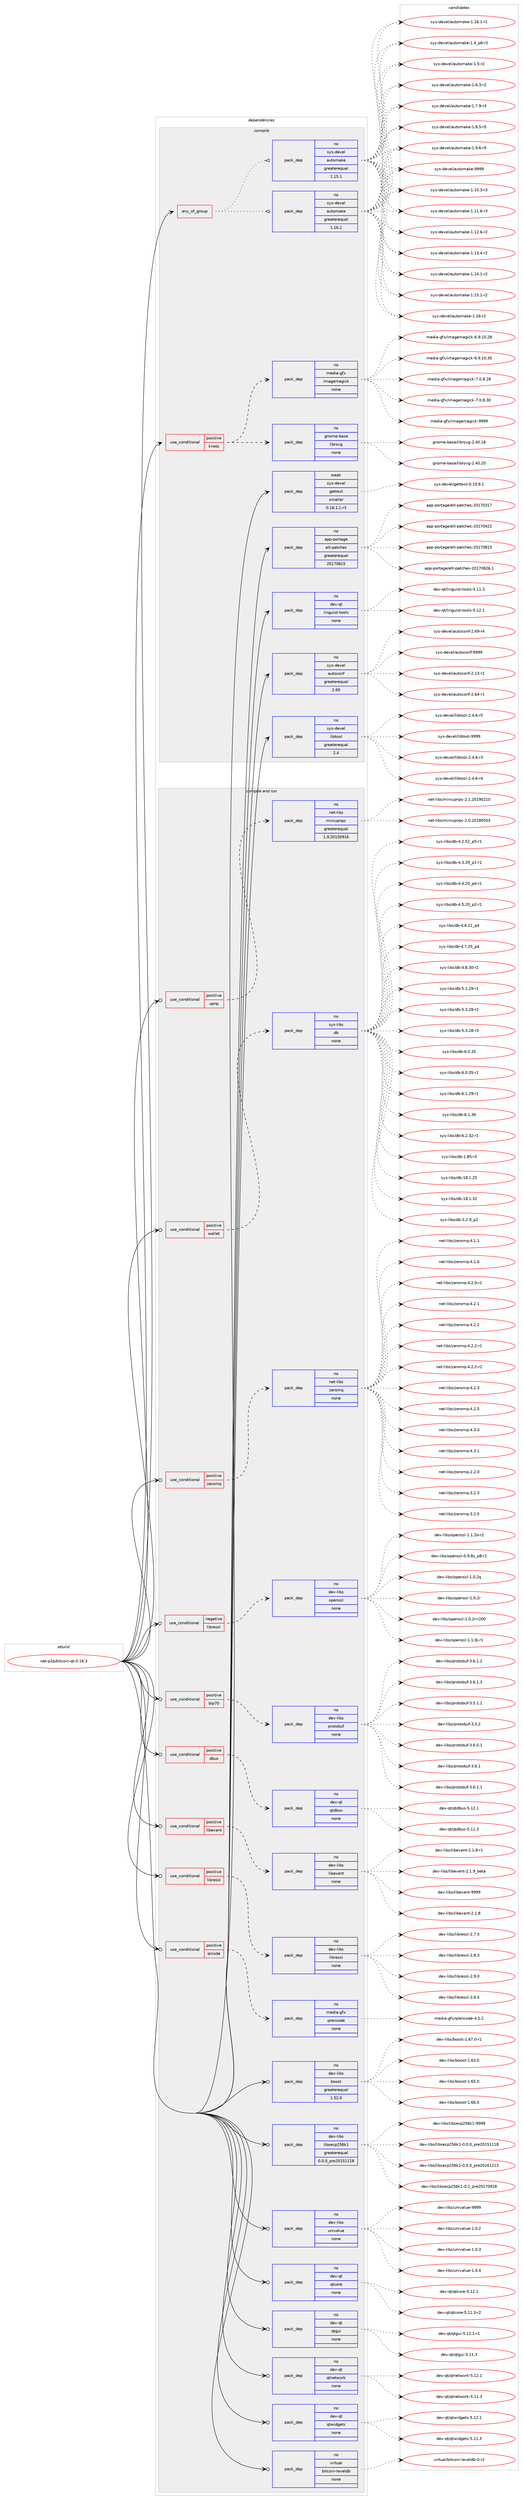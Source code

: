 digraph prolog {

# *************
# Graph options
# *************

newrank=true;
concentrate=true;
compound=true;
graph [rankdir=LR,fontname=Helvetica,fontsize=10,ranksep=1.5];#, ranksep=2.5, nodesep=0.2];
edge  [arrowhead=vee];
node  [fontname=Helvetica,fontsize=10];

# **********
# The ebuild
# **********

subgraph cluster_leftcol {
color=gray;
rank=same;
label=<<i>ebuild</i>>;
id [label="net-p2p/bitcoin-qt-0.16.3", color=red, width=4, href="../net-p2p/bitcoin-qt-0.16.3.svg"];
}

# ****************
# The dependencies
# ****************

subgraph cluster_midcol {
color=gray;
label=<<i>dependencies</i>>;
subgraph cluster_compile {
fillcolor="#eeeeee";
style=filled;
label=<<i>compile</i>>;
subgraph any26536 {
dependency1675049 [label=<<TABLE BORDER="0" CELLBORDER="1" CELLSPACING="0" CELLPADDING="4"><TR><TD CELLPADDING="10">any_of_group</TD></TR></TABLE>>, shape=none, color=red];subgraph pack1197781 {
dependency1675050 [label=<<TABLE BORDER="0" CELLBORDER="1" CELLSPACING="0" CELLPADDING="4" WIDTH="220"><TR><TD ROWSPAN="6" CELLPADDING="30">pack_dep</TD></TR><TR><TD WIDTH="110">no</TD></TR><TR><TD>sys-devel</TD></TR><TR><TD>automake</TD></TR><TR><TD>greaterequal</TD></TR><TR><TD>1.16.1</TD></TR></TABLE>>, shape=none, color=blue];
}
dependency1675049:e -> dependency1675050:w [weight=20,style="dotted",arrowhead="oinv"];
subgraph pack1197782 {
dependency1675051 [label=<<TABLE BORDER="0" CELLBORDER="1" CELLSPACING="0" CELLPADDING="4" WIDTH="220"><TR><TD ROWSPAN="6" CELLPADDING="30">pack_dep</TD></TR><TR><TD WIDTH="110">no</TD></TR><TR><TD>sys-devel</TD></TR><TR><TD>automake</TD></TR><TR><TD>greaterequal</TD></TR><TR><TD>1.15.1</TD></TR></TABLE>>, shape=none, color=blue];
}
dependency1675049:e -> dependency1675051:w [weight=20,style="dotted",arrowhead="oinv"];
}
id:e -> dependency1675049:w [weight=20,style="solid",arrowhead="vee"];
subgraph cond449902 {
dependency1675052 [label=<<TABLE BORDER="0" CELLBORDER="1" CELLSPACING="0" CELLPADDING="4"><TR><TD ROWSPAN="3" CELLPADDING="10">use_conditional</TD></TR><TR><TD>positive</TD></TR><TR><TD>knots</TD></TR></TABLE>>, shape=none, color=red];
subgraph pack1197783 {
dependency1675053 [label=<<TABLE BORDER="0" CELLBORDER="1" CELLSPACING="0" CELLPADDING="4" WIDTH="220"><TR><TD ROWSPAN="6" CELLPADDING="30">pack_dep</TD></TR><TR><TD WIDTH="110">no</TD></TR><TR><TD>gnome-base</TD></TR><TR><TD>librsvg</TD></TR><TR><TD>none</TD></TR><TR><TD></TD></TR></TABLE>>, shape=none, color=blue];
}
dependency1675052:e -> dependency1675053:w [weight=20,style="dashed",arrowhead="vee"];
subgraph pack1197784 {
dependency1675054 [label=<<TABLE BORDER="0" CELLBORDER="1" CELLSPACING="0" CELLPADDING="4" WIDTH="220"><TR><TD ROWSPAN="6" CELLPADDING="30">pack_dep</TD></TR><TR><TD WIDTH="110">no</TD></TR><TR><TD>media-gfx</TD></TR><TR><TD>imagemagick</TD></TR><TR><TD>none</TD></TR><TR><TD></TD></TR></TABLE>>, shape=none, color=blue];
}
dependency1675052:e -> dependency1675054:w [weight=20,style="dashed",arrowhead="vee"];
}
id:e -> dependency1675052:w [weight=20,style="solid",arrowhead="vee"];
subgraph pack1197785 {
dependency1675055 [label=<<TABLE BORDER="0" CELLBORDER="1" CELLSPACING="0" CELLPADDING="4" WIDTH="220"><TR><TD ROWSPAN="6" CELLPADDING="30">pack_dep</TD></TR><TR><TD WIDTH="110">no</TD></TR><TR><TD>app-portage</TD></TR><TR><TD>elt-patches</TD></TR><TR><TD>greaterequal</TD></TR><TR><TD>20170815</TD></TR></TABLE>>, shape=none, color=blue];
}
id:e -> dependency1675055:w [weight=20,style="solid",arrowhead="vee"];
subgraph pack1197786 {
dependency1675056 [label=<<TABLE BORDER="0" CELLBORDER="1" CELLSPACING="0" CELLPADDING="4" WIDTH="220"><TR><TD ROWSPAN="6" CELLPADDING="30">pack_dep</TD></TR><TR><TD WIDTH="110">no</TD></TR><TR><TD>dev-qt</TD></TR><TR><TD>linguist-tools</TD></TR><TR><TD>none</TD></TR><TR><TD></TD></TR></TABLE>>, shape=none, color=blue];
}
id:e -> dependency1675056:w [weight=20,style="solid",arrowhead="vee"];
subgraph pack1197787 {
dependency1675057 [label=<<TABLE BORDER="0" CELLBORDER="1" CELLSPACING="0" CELLPADDING="4" WIDTH="220"><TR><TD ROWSPAN="6" CELLPADDING="30">pack_dep</TD></TR><TR><TD WIDTH="110">no</TD></TR><TR><TD>sys-devel</TD></TR><TR><TD>autoconf</TD></TR><TR><TD>greaterequal</TD></TR><TR><TD>2.69</TD></TR></TABLE>>, shape=none, color=blue];
}
id:e -> dependency1675057:w [weight=20,style="solid",arrowhead="vee"];
subgraph pack1197788 {
dependency1675058 [label=<<TABLE BORDER="0" CELLBORDER="1" CELLSPACING="0" CELLPADDING="4" WIDTH="220"><TR><TD ROWSPAN="6" CELLPADDING="30">pack_dep</TD></TR><TR><TD WIDTH="110">no</TD></TR><TR><TD>sys-devel</TD></TR><TR><TD>libtool</TD></TR><TR><TD>greaterequal</TD></TR><TR><TD>2.4</TD></TR></TABLE>>, shape=none, color=blue];
}
id:e -> dependency1675058:w [weight=20,style="solid",arrowhead="vee"];
subgraph pack1197789 {
dependency1675059 [label=<<TABLE BORDER="0" CELLBORDER="1" CELLSPACING="0" CELLPADDING="4" WIDTH="220"><TR><TD ROWSPAN="6" CELLPADDING="30">pack_dep</TD></TR><TR><TD WIDTH="110">weak</TD></TR><TR><TD>sys-devel</TD></TR><TR><TD>gettext</TD></TR><TR><TD>smaller</TD></TR><TR><TD>0.18.1.1-r3</TD></TR></TABLE>>, shape=none, color=blue];
}
id:e -> dependency1675059:w [weight=20,style="solid",arrowhead="vee"];
}
subgraph cluster_compileandrun {
fillcolor="#eeeeee";
style=filled;
label=<<i>compile and run</i>>;
subgraph cond449903 {
dependency1675060 [label=<<TABLE BORDER="0" CELLBORDER="1" CELLSPACING="0" CELLPADDING="4"><TR><TD ROWSPAN="3" CELLPADDING="10">use_conditional</TD></TR><TR><TD>negative</TD></TR><TR><TD>libressl</TD></TR></TABLE>>, shape=none, color=red];
subgraph pack1197790 {
dependency1675061 [label=<<TABLE BORDER="0" CELLBORDER="1" CELLSPACING="0" CELLPADDING="4" WIDTH="220"><TR><TD ROWSPAN="6" CELLPADDING="30">pack_dep</TD></TR><TR><TD WIDTH="110">no</TD></TR><TR><TD>dev-libs</TD></TR><TR><TD>openssl</TD></TR><TR><TD>none</TD></TR><TR><TD></TD></TR></TABLE>>, shape=none, color=blue];
}
dependency1675060:e -> dependency1675061:w [weight=20,style="dashed",arrowhead="vee"];
}
id:e -> dependency1675060:w [weight=20,style="solid",arrowhead="odotvee"];
subgraph cond449904 {
dependency1675062 [label=<<TABLE BORDER="0" CELLBORDER="1" CELLSPACING="0" CELLPADDING="4"><TR><TD ROWSPAN="3" CELLPADDING="10">use_conditional</TD></TR><TR><TD>positive</TD></TR><TR><TD>bip70</TD></TR></TABLE>>, shape=none, color=red];
subgraph pack1197791 {
dependency1675063 [label=<<TABLE BORDER="0" CELLBORDER="1" CELLSPACING="0" CELLPADDING="4" WIDTH="220"><TR><TD ROWSPAN="6" CELLPADDING="30">pack_dep</TD></TR><TR><TD WIDTH="110">no</TD></TR><TR><TD>dev-libs</TD></TR><TR><TD>protobuf</TD></TR><TR><TD>none</TD></TR><TR><TD></TD></TR></TABLE>>, shape=none, color=blue];
}
dependency1675062:e -> dependency1675063:w [weight=20,style="dashed",arrowhead="vee"];
}
id:e -> dependency1675062:w [weight=20,style="solid",arrowhead="odotvee"];
subgraph cond449905 {
dependency1675064 [label=<<TABLE BORDER="0" CELLBORDER="1" CELLSPACING="0" CELLPADDING="4"><TR><TD ROWSPAN="3" CELLPADDING="10">use_conditional</TD></TR><TR><TD>positive</TD></TR><TR><TD>dbus</TD></TR></TABLE>>, shape=none, color=red];
subgraph pack1197792 {
dependency1675065 [label=<<TABLE BORDER="0" CELLBORDER="1" CELLSPACING="0" CELLPADDING="4" WIDTH="220"><TR><TD ROWSPAN="6" CELLPADDING="30">pack_dep</TD></TR><TR><TD WIDTH="110">no</TD></TR><TR><TD>dev-qt</TD></TR><TR><TD>qtdbus</TD></TR><TR><TD>none</TD></TR><TR><TD></TD></TR></TABLE>>, shape=none, color=blue];
}
dependency1675064:e -> dependency1675065:w [weight=20,style="dashed",arrowhead="vee"];
}
id:e -> dependency1675064:w [weight=20,style="solid",arrowhead="odotvee"];
subgraph cond449906 {
dependency1675066 [label=<<TABLE BORDER="0" CELLBORDER="1" CELLSPACING="0" CELLPADDING="4"><TR><TD ROWSPAN="3" CELLPADDING="10">use_conditional</TD></TR><TR><TD>positive</TD></TR><TR><TD>libevent</TD></TR></TABLE>>, shape=none, color=red];
subgraph pack1197793 {
dependency1675067 [label=<<TABLE BORDER="0" CELLBORDER="1" CELLSPACING="0" CELLPADDING="4" WIDTH="220"><TR><TD ROWSPAN="6" CELLPADDING="30">pack_dep</TD></TR><TR><TD WIDTH="110">no</TD></TR><TR><TD>dev-libs</TD></TR><TR><TD>libevent</TD></TR><TR><TD>none</TD></TR><TR><TD></TD></TR></TABLE>>, shape=none, color=blue];
}
dependency1675066:e -> dependency1675067:w [weight=20,style="dashed",arrowhead="vee"];
}
id:e -> dependency1675066:w [weight=20,style="solid",arrowhead="odotvee"];
subgraph cond449907 {
dependency1675068 [label=<<TABLE BORDER="0" CELLBORDER="1" CELLSPACING="0" CELLPADDING="4"><TR><TD ROWSPAN="3" CELLPADDING="10">use_conditional</TD></TR><TR><TD>positive</TD></TR><TR><TD>libressl</TD></TR></TABLE>>, shape=none, color=red];
subgraph pack1197794 {
dependency1675069 [label=<<TABLE BORDER="0" CELLBORDER="1" CELLSPACING="0" CELLPADDING="4" WIDTH="220"><TR><TD ROWSPAN="6" CELLPADDING="30">pack_dep</TD></TR><TR><TD WIDTH="110">no</TD></TR><TR><TD>dev-libs</TD></TR><TR><TD>libressl</TD></TR><TR><TD>none</TD></TR><TR><TD></TD></TR></TABLE>>, shape=none, color=blue];
}
dependency1675068:e -> dependency1675069:w [weight=20,style="dashed",arrowhead="vee"];
}
id:e -> dependency1675068:w [weight=20,style="solid",arrowhead="odotvee"];
subgraph cond449908 {
dependency1675070 [label=<<TABLE BORDER="0" CELLBORDER="1" CELLSPACING="0" CELLPADDING="4"><TR><TD ROWSPAN="3" CELLPADDING="10">use_conditional</TD></TR><TR><TD>positive</TD></TR><TR><TD>qrcode</TD></TR></TABLE>>, shape=none, color=red];
subgraph pack1197795 {
dependency1675071 [label=<<TABLE BORDER="0" CELLBORDER="1" CELLSPACING="0" CELLPADDING="4" WIDTH="220"><TR><TD ROWSPAN="6" CELLPADDING="30">pack_dep</TD></TR><TR><TD WIDTH="110">no</TD></TR><TR><TD>media-gfx</TD></TR><TR><TD>qrencode</TD></TR><TR><TD>none</TD></TR><TR><TD></TD></TR></TABLE>>, shape=none, color=blue];
}
dependency1675070:e -> dependency1675071:w [weight=20,style="dashed",arrowhead="vee"];
}
id:e -> dependency1675070:w [weight=20,style="solid",arrowhead="odotvee"];
subgraph cond449909 {
dependency1675072 [label=<<TABLE BORDER="0" CELLBORDER="1" CELLSPACING="0" CELLPADDING="4"><TR><TD ROWSPAN="3" CELLPADDING="10">use_conditional</TD></TR><TR><TD>positive</TD></TR><TR><TD>upnp</TD></TR></TABLE>>, shape=none, color=red];
subgraph pack1197796 {
dependency1675073 [label=<<TABLE BORDER="0" CELLBORDER="1" CELLSPACING="0" CELLPADDING="4" WIDTH="220"><TR><TD ROWSPAN="6" CELLPADDING="30">pack_dep</TD></TR><TR><TD WIDTH="110">no</TD></TR><TR><TD>net-libs</TD></TR><TR><TD>miniupnpc</TD></TR><TR><TD>greaterequal</TD></TR><TR><TD>1.9.20150916</TD></TR></TABLE>>, shape=none, color=blue];
}
dependency1675072:e -> dependency1675073:w [weight=20,style="dashed",arrowhead="vee"];
}
id:e -> dependency1675072:w [weight=20,style="solid",arrowhead="odotvee"];
subgraph cond449910 {
dependency1675074 [label=<<TABLE BORDER="0" CELLBORDER="1" CELLSPACING="0" CELLPADDING="4"><TR><TD ROWSPAN="3" CELLPADDING="10">use_conditional</TD></TR><TR><TD>positive</TD></TR><TR><TD>wallet</TD></TR></TABLE>>, shape=none, color=red];
subgraph pack1197797 {
dependency1675075 [label=<<TABLE BORDER="0" CELLBORDER="1" CELLSPACING="0" CELLPADDING="4" WIDTH="220"><TR><TD ROWSPAN="6" CELLPADDING="30">pack_dep</TD></TR><TR><TD WIDTH="110">no</TD></TR><TR><TD>sys-libs</TD></TR><TR><TD>db</TD></TR><TR><TD>none</TD></TR><TR><TD></TD></TR></TABLE>>, shape=none, color=blue];
}
dependency1675074:e -> dependency1675075:w [weight=20,style="dashed",arrowhead="vee"];
}
id:e -> dependency1675074:w [weight=20,style="solid",arrowhead="odotvee"];
subgraph cond449911 {
dependency1675076 [label=<<TABLE BORDER="0" CELLBORDER="1" CELLSPACING="0" CELLPADDING="4"><TR><TD ROWSPAN="3" CELLPADDING="10">use_conditional</TD></TR><TR><TD>positive</TD></TR><TR><TD>zeromq</TD></TR></TABLE>>, shape=none, color=red];
subgraph pack1197798 {
dependency1675077 [label=<<TABLE BORDER="0" CELLBORDER="1" CELLSPACING="0" CELLPADDING="4" WIDTH="220"><TR><TD ROWSPAN="6" CELLPADDING="30">pack_dep</TD></TR><TR><TD WIDTH="110">no</TD></TR><TR><TD>net-libs</TD></TR><TR><TD>zeromq</TD></TR><TR><TD>none</TD></TR><TR><TD></TD></TR></TABLE>>, shape=none, color=blue];
}
dependency1675076:e -> dependency1675077:w [weight=20,style="dashed",arrowhead="vee"];
}
id:e -> dependency1675076:w [weight=20,style="solid",arrowhead="odotvee"];
subgraph pack1197799 {
dependency1675078 [label=<<TABLE BORDER="0" CELLBORDER="1" CELLSPACING="0" CELLPADDING="4" WIDTH="220"><TR><TD ROWSPAN="6" CELLPADDING="30">pack_dep</TD></TR><TR><TD WIDTH="110">no</TD></TR><TR><TD>dev-libs</TD></TR><TR><TD>boost</TD></TR><TR><TD>greaterequal</TD></TR><TR><TD>1.52.0</TD></TR></TABLE>>, shape=none, color=blue];
}
id:e -> dependency1675078:w [weight=20,style="solid",arrowhead="odotvee"];
subgraph pack1197800 {
dependency1675079 [label=<<TABLE BORDER="0" CELLBORDER="1" CELLSPACING="0" CELLPADDING="4" WIDTH="220"><TR><TD ROWSPAN="6" CELLPADDING="30">pack_dep</TD></TR><TR><TD WIDTH="110">no</TD></TR><TR><TD>dev-libs</TD></TR><TR><TD>libsecp256k1</TD></TR><TR><TD>greaterequal</TD></TR><TR><TD>0.0.0_pre20151118</TD></TR></TABLE>>, shape=none, color=blue];
}
id:e -> dependency1675079:w [weight=20,style="solid",arrowhead="odotvee"];
subgraph pack1197801 {
dependency1675080 [label=<<TABLE BORDER="0" CELLBORDER="1" CELLSPACING="0" CELLPADDING="4" WIDTH="220"><TR><TD ROWSPAN="6" CELLPADDING="30">pack_dep</TD></TR><TR><TD WIDTH="110">no</TD></TR><TR><TD>dev-libs</TD></TR><TR><TD>univalue</TD></TR><TR><TD>none</TD></TR><TR><TD></TD></TR></TABLE>>, shape=none, color=blue];
}
id:e -> dependency1675080:w [weight=20,style="solid",arrowhead="odotvee"];
subgraph pack1197802 {
dependency1675081 [label=<<TABLE BORDER="0" CELLBORDER="1" CELLSPACING="0" CELLPADDING="4" WIDTH="220"><TR><TD ROWSPAN="6" CELLPADDING="30">pack_dep</TD></TR><TR><TD WIDTH="110">no</TD></TR><TR><TD>dev-qt</TD></TR><TR><TD>qtcore</TD></TR><TR><TD>none</TD></TR><TR><TD></TD></TR></TABLE>>, shape=none, color=blue];
}
id:e -> dependency1675081:w [weight=20,style="solid",arrowhead="odotvee"];
subgraph pack1197803 {
dependency1675082 [label=<<TABLE BORDER="0" CELLBORDER="1" CELLSPACING="0" CELLPADDING="4" WIDTH="220"><TR><TD ROWSPAN="6" CELLPADDING="30">pack_dep</TD></TR><TR><TD WIDTH="110">no</TD></TR><TR><TD>dev-qt</TD></TR><TR><TD>qtgui</TD></TR><TR><TD>none</TD></TR><TR><TD></TD></TR></TABLE>>, shape=none, color=blue];
}
id:e -> dependency1675082:w [weight=20,style="solid",arrowhead="odotvee"];
subgraph pack1197804 {
dependency1675083 [label=<<TABLE BORDER="0" CELLBORDER="1" CELLSPACING="0" CELLPADDING="4" WIDTH="220"><TR><TD ROWSPAN="6" CELLPADDING="30">pack_dep</TD></TR><TR><TD WIDTH="110">no</TD></TR><TR><TD>dev-qt</TD></TR><TR><TD>qtnetwork</TD></TR><TR><TD>none</TD></TR><TR><TD></TD></TR></TABLE>>, shape=none, color=blue];
}
id:e -> dependency1675083:w [weight=20,style="solid",arrowhead="odotvee"];
subgraph pack1197805 {
dependency1675084 [label=<<TABLE BORDER="0" CELLBORDER="1" CELLSPACING="0" CELLPADDING="4" WIDTH="220"><TR><TD ROWSPAN="6" CELLPADDING="30">pack_dep</TD></TR><TR><TD WIDTH="110">no</TD></TR><TR><TD>dev-qt</TD></TR><TR><TD>qtwidgets</TD></TR><TR><TD>none</TD></TR><TR><TD></TD></TR></TABLE>>, shape=none, color=blue];
}
id:e -> dependency1675084:w [weight=20,style="solid",arrowhead="odotvee"];
subgraph pack1197806 {
dependency1675085 [label=<<TABLE BORDER="0" CELLBORDER="1" CELLSPACING="0" CELLPADDING="4" WIDTH="220"><TR><TD ROWSPAN="6" CELLPADDING="30">pack_dep</TD></TR><TR><TD WIDTH="110">no</TD></TR><TR><TD>virtual</TD></TR><TR><TD>bitcoin-leveldb</TD></TR><TR><TD>none</TD></TR><TR><TD></TD></TR></TABLE>>, shape=none, color=blue];
}
id:e -> dependency1675085:w [weight=20,style="solid",arrowhead="odotvee"];
}
subgraph cluster_run {
fillcolor="#eeeeee";
style=filled;
label=<<i>run</i>>;
}
}

# **************
# The candidates
# **************

subgraph cluster_choices {
rank=same;
color=gray;
label=<<i>candidates</i>>;

subgraph choice1197781 {
color=black;
nodesep=1;
choice11512111545100101118101108479711711611110997107101454946494846514511451 [label="sys-devel/automake-1.10.3-r3", color=red, width=4,href="../sys-devel/automake-1.10.3-r3.svg"];
choice11512111545100101118101108479711711611110997107101454946494946544511451 [label="sys-devel/automake-1.11.6-r3", color=red, width=4,href="../sys-devel/automake-1.11.6-r3.svg"];
choice11512111545100101118101108479711711611110997107101454946495046544511450 [label="sys-devel/automake-1.12.6-r2", color=red, width=4,href="../sys-devel/automake-1.12.6-r2.svg"];
choice11512111545100101118101108479711711611110997107101454946495146524511450 [label="sys-devel/automake-1.13.4-r2", color=red, width=4,href="../sys-devel/automake-1.13.4-r2.svg"];
choice11512111545100101118101108479711711611110997107101454946495246494511450 [label="sys-devel/automake-1.14.1-r2", color=red, width=4,href="../sys-devel/automake-1.14.1-r2.svg"];
choice11512111545100101118101108479711711611110997107101454946495346494511450 [label="sys-devel/automake-1.15.1-r2", color=red, width=4,href="../sys-devel/automake-1.15.1-r2.svg"];
choice1151211154510010111810110847971171161111099710710145494649544511450 [label="sys-devel/automake-1.16-r2", color=red, width=4,href="../sys-devel/automake-1.16-r2.svg"];
choice11512111545100101118101108479711711611110997107101454946495446494511449 [label="sys-devel/automake-1.16.1-r1", color=red, width=4,href="../sys-devel/automake-1.16.1-r1.svg"];
choice115121115451001011181011084797117116111109971071014549465295112544511450 [label="sys-devel/automake-1.4_p6-r2", color=red, width=4,href="../sys-devel/automake-1.4_p6-r2.svg"];
choice11512111545100101118101108479711711611110997107101454946534511450 [label="sys-devel/automake-1.5-r2", color=red, width=4,href="../sys-devel/automake-1.5-r2.svg"];
choice115121115451001011181011084797117116111109971071014549465446514511450 [label="sys-devel/automake-1.6.3-r2", color=red, width=4,href="../sys-devel/automake-1.6.3-r2.svg"];
choice115121115451001011181011084797117116111109971071014549465546574511451 [label="sys-devel/automake-1.7.9-r3", color=red, width=4,href="../sys-devel/automake-1.7.9-r3.svg"];
choice115121115451001011181011084797117116111109971071014549465646534511453 [label="sys-devel/automake-1.8.5-r5", color=red, width=4,href="../sys-devel/automake-1.8.5-r5.svg"];
choice115121115451001011181011084797117116111109971071014549465746544511453 [label="sys-devel/automake-1.9.6-r5", color=red, width=4,href="../sys-devel/automake-1.9.6-r5.svg"];
choice115121115451001011181011084797117116111109971071014557575757 [label="sys-devel/automake-9999", color=red, width=4,href="../sys-devel/automake-9999.svg"];
dependency1675050:e -> choice11512111545100101118101108479711711611110997107101454946494846514511451:w [style=dotted,weight="100"];
dependency1675050:e -> choice11512111545100101118101108479711711611110997107101454946494946544511451:w [style=dotted,weight="100"];
dependency1675050:e -> choice11512111545100101118101108479711711611110997107101454946495046544511450:w [style=dotted,weight="100"];
dependency1675050:e -> choice11512111545100101118101108479711711611110997107101454946495146524511450:w [style=dotted,weight="100"];
dependency1675050:e -> choice11512111545100101118101108479711711611110997107101454946495246494511450:w [style=dotted,weight="100"];
dependency1675050:e -> choice11512111545100101118101108479711711611110997107101454946495346494511450:w [style=dotted,weight="100"];
dependency1675050:e -> choice1151211154510010111810110847971171161111099710710145494649544511450:w [style=dotted,weight="100"];
dependency1675050:e -> choice11512111545100101118101108479711711611110997107101454946495446494511449:w [style=dotted,weight="100"];
dependency1675050:e -> choice115121115451001011181011084797117116111109971071014549465295112544511450:w [style=dotted,weight="100"];
dependency1675050:e -> choice11512111545100101118101108479711711611110997107101454946534511450:w [style=dotted,weight="100"];
dependency1675050:e -> choice115121115451001011181011084797117116111109971071014549465446514511450:w [style=dotted,weight="100"];
dependency1675050:e -> choice115121115451001011181011084797117116111109971071014549465546574511451:w [style=dotted,weight="100"];
dependency1675050:e -> choice115121115451001011181011084797117116111109971071014549465646534511453:w [style=dotted,weight="100"];
dependency1675050:e -> choice115121115451001011181011084797117116111109971071014549465746544511453:w [style=dotted,weight="100"];
dependency1675050:e -> choice115121115451001011181011084797117116111109971071014557575757:w [style=dotted,weight="100"];
}
subgraph choice1197782 {
color=black;
nodesep=1;
choice11512111545100101118101108479711711611110997107101454946494846514511451 [label="sys-devel/automake-1.10.3-r3", color=red, width=4,href="../sys-devel/automake-1.10.3-r3.svg"];
choice11512111545100101118101108479711711611110997107101454946494946544511451 [label="sys-devel/automake-1.11.6-r3", color=red, width=4,href="../sys-devel/automake-1.11.6-r3.svg"];
choice11512111545100101118101108479711711611110997107101454946495046544511450 [label="sys-devel/automake-1.12.6-r2", color=red, width=4,href="../sys-devel/automake-1.12.6-r2.svg"];
choice11512111545100101118101108479711711611110997107101454946495146524511450 [label="sys-devel/automake-1.13.4-r2", color=red, width=4,href="../sys-devel/automake-1.13.4-r2.svg"];
choice11512111545100101118101108479711711611110997107101454946495246494511450 [label="sys-devel/automake-1.14.1-r2", color=red, width=4,href="../sys-devel/automake-1.14.1-r2.svg"];
choice11512111545100101118101108479711711611110997107101454946495346494511450 [label="sys-devel/automake-1.15.1-r2", color=red, width=4,href="../sys-devel/automake-1.15.1-r2.svg"];
choice1151211154510010111810110847971171161111099710710145494649544511450 [label="sys-devel/automake-1.16-r2", color=red, width=4,href="../sys-devel/automake-1.16-r2.svg"];
choice11512111545100101118101108479711711611110997107101454946495446494511449 [label="sys-devel/automake-1.16.1-r1", color=red, width=4,href="../sys-devel/automake-1.16.1-r1.svg"];
choice115121115451001011181011084797117116111109971071014549465295112544511450 [label="sys-devel/automake-1.4_p6-r2", color=red, width=4,href="../sys-devel/automake-1.4_p6-r2.svg"];
choice11512111545100101118101108479711711611110997107101454946534511450 [label="sys-devel/automake-1.5-r2", color=red, width=4,href="../sys-devel/automake-1.5-r2.svg"];
choice115121115451001011181011084797117116111109971071014549465446514511450 [label="sys-devel/automake-1.6.3-r2", color=red, width=4,href="../sys-devel/automake-1.6.3-r2.svg"];
choice115121115451001011181011084797117116111109971071014549465546574511451 [label="sys-devel/automake-1.7.9-r3", color=red, width=4,href="../sys-devel/automake-1.7.9-r3.svg"];
choice115121115451001011181011084797117116111109971071014549465646534511453 [label="sys-devel/automake-1.8.5-r5", color=red, width=4,href="../sys-devel/automake-1.8.5-r5.svg"];
choice115121115451001011181011084797117116111109971071014549465746544511453 [label="sys-devel/automake-1.9.6-r5", color=red, width=4,href="../sys-devel/automake-1.9.6-r5.svg"];
choice115121115451001011181011084797117116111109971071014557575757 [label="sys-devel/automake-9999", color=red, width=4,href="../sys-devel/automake-9999.svg"];
dependency1675051:e -> choice11512111545100101118101108479711711611110997107101454946494846514511451:w [style=dotted,weight="100"];
dependency1675051:e -> choice11512111545100101118101108479711711611110997107101454946494946544511451:w [style=dotted,weight="100"];
dependency1675051:e -> choice11512111545100101118101108479711711611110997107101454946495046544511450:w [style=dotted,weight="100"];
dependency1675051:e -> choice11512111545100101118101108479711711611110997107101454946495146524511450:w [style=dotted,weight="100"];
dependency1675051:e -> choice11512111545100101118101108479711711611110997107101454946495246494511450:w [style=dotted,weight="100"];
dependency1675051:e -> choice11512111545100101118101108479711711611110997107101454946495346494511450:w [style=dotted,weight="100"];
dependency1675051:e -> choice1151211154510010111810110847971171161111099710710145494649544511450:w [style=dotted,weight="100"];
dependency1675051:e -> choice11512111545100101118101108479711711611110997107101454946495446494511449:w [style=dotted,weight="100"];
dependency1675051:e -> choice115121115451001011181011084797117116111109971071014549465295112544511450:w [style=dotted,weight="100"];
dependency1675051:e -> choice11512111545100101118101108479711711611110997107101454946534511450:w [style=dotted,weight="100"];
dependency1675051:e -> choice115121115451001011181011084797117116111109971071014549465446514511450:w [style=dotted,weight="100"];
dependency1675051:e -> choice115121115451001011181011084797117116111109971071014549465546574511451:w [style=dotted,weight="100"];
dependency1675051:e -> choice115121115451001011181011084797117116111109971071014549465646534511453:w [style=dotted,weight="100"];
dependency1675051:e -> choice115121115451001011181011084797117116111109971071014549465746544511453:w [style=dotted,weight="100"];
dependency1675051:e -> choice115121115451001011181011084797117116111109971071014557575757:w [style=dotted,weight="100"];
}
subgraph choice1197783 {
color=black;
nodesep=1;
choice10311011110910145989711510147108105981141151181034550465248464956 [label="gnome-base/librsvg-2.40.18", color=red, width=4,href="../gnome-base/librsvg-2.40.18.svg"];
choice10311011110910145989711510147108105981141151181034550465248465048 [label="gnome-base/librsvg-2.40.20", color=red, width=4,href="../gnome-base/librsvg-2.40.20.svg"];
dependency1675053:e -> choice10311011110910145989711510147108105981141151181034550465248464956:w [style=dotted,weight="100"];
dependency1675053:e -> choice10311011110910145989711510147108105981141151181034550465248465048:w [style=dotted,weight="100"];
}
subgraph choice1197784 {
color=black;
nodesep=1;
choice10910110010597451031021204710510997103101109971031059910745544657464948465056 [label="media-gfx/imagemagick-6.9.10.28", color=red, width=4,href="../media-gfx/imagemagick-6.9.10.28.svg"];
choice10910110010597451031021204710510997103101109971031059910745544657464948465148 [label="media-gfx/imagemagick-6.9.10.30", color=red, width=4,href="../media-gfx/imagemagick-6.9.10.30.svg"];
choice109101100105974510310212047105109971031011099710310599107455546484656465056 [label="media-gfx/imagemagick-7.0.8.28", color=red, width=4,href="../media-gfx/imagemagick-7.0.8.28.svg"];
choice109101100105974510310212047105109971031011099710310599107455546484656465148 [label="media-gfx/imagemagick-7.0.8.30", color=red, width=4,href="../media-gfx/imagemagick-7.0.8.30.svg"];
choice1091011001059745103102120471051099710310110997103105991074557575757 [label="media-gfx/imagemagick-9999", color=red, width=4,href="../media-gfx/imagemagick-9999.svg"];
dependency1675054:e -> choice10910110010597451031021204710510997103101109971031059910745544657464948465056:w [style=dotted,weight="100"];
dependency1675054:e -> choice10910110010597451031021204710510997103101109971031059910745544657464948465148:w [style=dotted,weight="100"];
dependency1675054:e -> choice109101100105974510310212047105109971031011099710310599107455546484656465056:w [style=dotted,weight="100"];
dependency1675054:e -> choice109101100105974510310212047105109971031011099710310599107455546484656465148:w [style=dotted,weight="100"];
dependency1675054:e -> choice1091011001059745103102120471051099710310110997103105991074557575757:w [style=dotted,weight="100"];
}
subgraph choice1197785 {
color=black;
nodesep=1;
choice97112112451121111141169710310147101108116451129711699104101115455048495548514955 [label="app-portage/elt-patches-20170317", color=red, width=4,href="../app-portage/elt-patches-20170317.svg"];
choice97112112451121111141169710310147101108116451129711699104101115455048495548525050 [label="app-portage/elt-patches-20170422", color=red, width=4,href="../app-portage/elt-patches-20170422.svg"];
choice97112112451121111141169710310147101108116451129711699104101115455048495548564953 [label="app-portage/elt-patches-20170815", color=red, width=4,href="../app-portage/elt-patches-20170815.svg"];
choice971121124511211111411697103101471011081164511297116991041011154550484955485650544649 [label="app-portage/elt-patches-20170826.1", color=red, width=4,href="../app-portage/elt-patches-20170826.1.svg"];
dependency1675055:e -> choice97112112451121111141169710310147101108116451129711699104101115455048495548514955:w [style=dotted,weight="100"];
dependency1675055:e -> choice97112112451121111141169710310147101108116451129711699104101115455048495548525050:w [style=dotted,weight="100"];
dependency1675055:e -> choice97112112451121111141169710310147101108116451129711699104101115455048495548564953:w [style=dotted,weight="100"];
dependency1675055:e -> choice971121124511211111411697103101471011081164511297116991041011154550484955485650544649:w [style=dotted,weight="100"];
}
subgraph choice1197786 {
color=black;
nodesep=1;
choice10010111845113116471081051101031171051151164511611111110811545534649494651 [label="dev-qt/linguist-tools-5.11.3", color=red, width=4,href="../dev-qt/linguist-tools-5.11.3.svg"];
choice10010111845113116471081051101031171051151164511611111110811545534649504649 [label="dev-qt/linguist-tools-5.12.1", color=red, width=4,href="../dev-qt/linguist-tools-5.12.1.svg"];
dependency1675056:e -> choice10010111845113116471081051101031171051151164511611111110811545534649494651:w [style=dotted,weight="100"];
dependency1675056:e -> choice10010111845113116471081051101031171051151164511611111110811545534649504649:w [style=dotted,weight="100"];
}
subgraph choice1197787 {
color=black;
nodesep=1;
choice1151211154510010111810110847971171161119911111010245504649514511449 [label="sys-devel/autoconf-2.13-r1", color=red, width=4,href="../sys-devel/autoconf-2.13-r1.svg"];
choice1151211154510010111810110847971171161119911111010245504654524511449 [label="sys-devel/autoconf-2.64-r1", color=red, width=4,href="../sys-devel/autoconf-2.64-r1.svg"];
choice1151211154510010111810110847971171161119911111010245504654574511452 [label="sys-devel/autoconf-2.69-r4", color=red, width=4,href="../sys-devel/autoconf-2.69-r4.svg"];
choice115121115451001011181011084797117116111991111101024557575757 [label="sys-devel/autoconf-9999", color=red, width=4,href="../sys-devel/autoconf-9999.svg"];
dependency1675057:e -> choice1151211154510010111810110847971171161119911111010245504649514511449:w [style=dotted,weight="100"];
dependency1675057:e -> choice1151211154510010111810110847971171161119911111010245504654524511449:w [style=dotted,weight="100"];
dependency1675057:e -> choice1151211154510010111810110847971171161119911111010245504654574511452:w [style=dotted,weight="100"];
dependency1675057:e -> choice115121115451001011181011084797117116111991111101024557575757:w [style=dotted,weight="100"];
}
subgraph choice1197788 {
color=black;
nodesep=1;
choice1151211154510010111810110847108105981161111111084550465246544511451 [label="sys-devel/libtool-2.4.6-r3", color=red, width=4,href="../sys-devel/libtool-2.4.6-r3.svg"];
choice1151211154510010111810110847108105981161111111084550465246544511452 [label="sys-devel/libtool-2.4.6-r4", color=red, width=4,href="../sys-devel/libtool-2.4.6-r4.svg"];
choice1151211154510010111810110847108105981161111111084550465246544511453 [label="sys-devel/libtool-2.4.6-r5", color=red, width=4,href="../sys-devel/libtool-2.4.6-r5.svg"];
choice1151211154510010111810110847108105981161111111084557575757 [label="sys-devel/libtool-9999", color=red, width=4,href="../sys-devel/libtool-9999.svg"];
dependency1675058:e -> choice1151211154510010111810110847108105981161111111084550465246544511451:w [style=dotted,weight="100"];
dependency1675058:e -> choice1151211154510010111810110847108105981161111111084550465246544511452:w [style=dotted,weight="100"];
dependency1675058:e -> choice1151211154510010111810110847108105981161111111084550465246544511453:w [style=dotted,weight="100"];
dependency1675058:e -> choice1151211154510010111810110847108105981161111111084557575757:w [style=dotted,weight="100"];
}
subgraph choice1197789 {
color=black;
nodesep=1;
choice1151211154510010111810110847103101116116101120116454846495746564649 [label="sys-devel/gettext-0.19.8.1", color=red, width=4,href="../sys-devel/gettext-0.19.8.1.svg"];
dependency1675059:e -> choice1151211154510010111810110847103101116116101120116454846495746564649:w [style=dotted,weight="100"];
}
subgraph choice1197790 {
color=black;
nodesep=1;
choice10010111845108105981154711111210111011511510845484657465612295112564511449 [label="dev-libs/openssl-0.9.8z_p8-r1", color=red, width=4,href="../dev-libs/openssl-0.9.8z_p8-r1.svg"];
choice100101118451081059811547111112101110115115108454946484650113 [label="dev-libs/openssl-1.0.2q", color=red, width=4,href="../dev-libs/openssl-1.0.2q.svg"];
choice100101118451081059811547111112101110115115108454946484650114 [label="dev-libs/openssl-1.0.2r", color=red, width=4,href="../dev-libs/openssl-1.0.2r.svg"];
choice10010111845108105981154711111210111011511510845494648465011445114504848 [label="dev-libs/openssl-1.0.2r-r200", color=red, width=4,href="../dev-libs/openssl-1.0.2r-r200.svg"];
choice1001011184510810598115471111121011101151151084549464946481064511449 [label="dev-libs/openssl-1.1.0j-r1", color=red, width=4,href="../dev-libs/openssl-1.1.0j-r1.svg"];
choice100101118451081059811547111112101110115115108454946494649984511450 [label="dev-libs/openssl-1.1.1b-r2", color=red, width=4,href="../dev-libs/openssl-1.1.1b-r2.svg"];
dependency1675061:e -> choice10010111845108105981154711111210111011511510845484657465612295112564511449:w [style=dotted,weight="100"];
dependency1675061:e -> choice100101118451081059811547111112101110115115108454946484650113:w [style=dotted,weight="100"];
dependency1675061:e -> choice100101118451081059811547111112101110115115108454946484650114:w [style=dotted,weight="100"];
dependency1675061:e -> choice10010111845108105981154711111210111011511510845494648465011445114504848:w [style=dotted,weight="100"];
dependency1675061:e -> choice1001011184510810598115471111121011101151151084549464946481064511449:w [style=dotted,weight="100"];
dependency1675061:e -> choice100101118451081059811547111112101110115115108454946494649984511450:w [style=dotted,weight="100"];
}
subgraph choice1197791 {
color=black;
nodesep=1;
choice100101118451081059811547112114111116111981171024551465346494649 [label="dev-libs/protobuf-3.5.1.1", color=red, width=4,href="../dev-libs/protobuf-3.5.1.1.svg"];
choice10010111845108105981154711211411111611198117102455146534650 [label="dev-libs/protobuf-3.5.2", color=red, width=4,href="../dev-libs/protobuf-3.5.2.svg"];
choice100101118451081059811547112114111116111981171024551465446484649 [label="dev-libs/protobuf-3.6.0.1", color=red, width=4,href="../dev-libs/protobuf-3.6.0.1.svg"];
choice10010111845108105981154711211411111611198117102455146544649 [label="dev-libs/protobuf-3.6.1", color=red, width=4,href="../dev-libs/protobuf-3.6.1.svg"];
choice100101118451081059811547112114111116111981171024551465446494649 [label="dev-libs/protobuf-3.6.1.1", color=red, width=4,href="../dev-libs/protobuf-3.6.1.1.svg"];
choice100101118451081059811547112114111116111981171024551465446494650 [label="dev-libs/protobuf-3.6.1.2", color=red, width=4,href="../dev-libs/protobuf-3.6.1.2.svg"];
choice100101118451081059811547112114111116111981171024551465446494651 [label="dev-libs/protobuf-3.6.1.3", color=red, width=4,href="../dev-libs/protobuf-3.6.1.3.svg"];
dependency1675063:e -> choice100101118451081059811547112114111116111981171024551465346494649:w [style=dotted,weight="100"];
dependency1675063:e -> choice10010111845108105981154711211411111611198117102455146534650:w [style=dotted,weight="100"];
dependency1675063:e -> choice100101118451081059811547112114111116111981171024551465446484649:w [style=dotted,weight="100"];
dependency1675063:e -> choice10010111845108105981154711211411111611198117102455146544649:w [style=dotted,weight="100"];
dependency1675063:e -> choice100101118451081059811547112114111116111981171024551465446494649:w [style=dotted,weight="100"];
dependency1675063:e -> choice100101118451081059811547112114111116111981171024551465446494650:w [style=dotted,weight="100"];
dependency1675063:e -> choice100101118451081059811547112114111116111981171024551465446494651:w [style=dotted,weight="100"];
}
subgraph choice1197792 {
color=black;
nodesep=1;
choice10010111845113116471131161009811711545534649494651 [label="dev-qt/qtdbus-5.11.3", color=red, width=4,href="../dev-qt/qtdbus-5.11.3.svg"];
choice10010111845113116471131161009811711545534649504649 [label="dev-qt/qtdbus-5.12.1", color=red, width=4,href="../dev-qt/qtdbus-5.12.1.svg"];
dependency1675065:e -> choice10010111845113116471131161009811711545534649494651:w [style=dotted,weight="100"];
dependency1675065:e -> choice10010111845113116471131161009811711545534649504649:w [style=dotted,weight="100"];
}
subgraph choice1197793 {
color=black;
nodesep=1;
choice10010111845108105981154710810598101118101110116455046494656 [label="dev-libs/libevent-2.1.8", color=red, width=4,href="../dev-libs/libevent-2.1.8.svg"];
choice100101118451081059811547108105981011181011101164550464946564511449 [label="dev-libs/libevent-2.1.8-r1", color=red, width=4,href="../dev-libs/libevent-2.1.8-r1.svg"];
choice10010111845108105981154710810598101118101110116455046494657959810111697 [label="dev-libs/libevent-2.1.9_beta", color=red, width=4,href="../dev-libs/libevent-2.1.9_beta.svg"];
choice100101118451081059811547108105981011181011101164557575757 [label="dev-libs/libevent-9999", color=red, width=4,href="../dev-libs/libevent-9999.svg"];
dependency1675067:e -> choice10010111845108105981154710810598101118101110116455046494656:w [style=dotted,weight="100"];
dependency1675067:e -> choice100101118451081059811547108105981011181011101164550464946564511449:w [style=dotted,weight="100"];
dependency1675067:e -> choice10010111845108105981154710810598101118101110116455046494657959810111697:w [style=dotted,weight="100"];
dependency1675067:e -> choice100101118451081059811547108105981011181011101164557575757:w [style=dotted,weight="100"];
}
subgraph choice1197794 {
color=black;
nodesep=1;
choice10010111845108105981154710810598114101115115108455046544653 [label="dev-libs/libressl-2.6.5", color=red, width=4,href="../dev-libs/libressl-2.6.5.svg"];
choice10010111845108105981154710810598114101115115108455046554653 [label="dev-libs/libressl-2.7.5", color=red, width=4,href="../dev-libs/libressl-2.7.5.svg"];
choice10010111845108105981154710810598114101115115108455046564651 [label="dev-libs/libressl-2.8.3", color=red, width=4,href="../dev-libs/libressl-2.8.3.svg"];
choice10010111845108105981154710810598114101115115108455046574648 [label="dev-libs/libressl-2.9.0", color=red, width=4,href="../dev-libs/libressl-2.9.0.svg"];
dependency1675069:e -> choice10010111845108105981154710810598114101115115108455046544653:w [style=dotted,weight="100"];
dependency1675069:e -> choice10010111845108105981154710810598114101115115108455046554653:w [style=dotted,weight="100"];
dependency1675069:e -> choice10010111845108105981154710810598114101115115108455046564651:w [style=dotted,weight="100"];
dependency1675069:e -> choice10010111845108105981154710810598114101115115108455046574648:w [style=dotted,weight="100"];
}
subgraph choice1197795 {
color=black;
nodesep=1;
choice10910110010597451031021204711311410111099111100101455246484650 [label="media-gfx/qrencode-4.0.2", color=red, width=4,href="../media-gfx/qrencode-4.0.2.svg"];
dependency1675071:e -> choice10910110010597451031021204711311410111099111100101455246484650:w [style=dotted,weight="100"];
}
subgraph choice1197796 {
color=black;
nodesep=1;
choice1101011164510810598115471091051101051171121101129945504648465048495648534851 [label="net-libs/miniupnpc-2.0.20180503", color=red, width=4,href="../net-libs/miniupnpc-2.0.20180503.svg"];
choice1101011164510810598115471091051101051171121101129945504649465048495748504948 [label="net-libs/miniupnpc-2.1.20190210", color=red, width=4,href="../net-libs/miniupnpc-2.1.20190210.svg"];
dependency1675073:e -> choice1101011164510810598115471091051101051171121101129945504648465048495648534851:w [style=dotted,weight="100"];
dependency1675073:e -> choice1101011164510810598115471091051101051171121101129945504649465048495748504948:w [style=dotted,weight="100"];
}
subgraph choice1197797 {
color=black;
nodesep=1;
choice1151211154510810598115471009845494656534511451 [label="sys-libs/db-1.85-r3", color=red, width=4,href="../sys-libs/db-1.85-r3.svg"];
choice115121115451081059811547100984549564649465053 [label="sys-libs/db-18.1.25", color=red, width=4,href="../sys-libs/db-18.1.25.svg"];
choice115121115451081059811547100984549564649465150 [label="sys-libs/db-18.1.32", color=red, width=4,href="../sys-libs/db-18.1.32.svg"];
choice115121115451081059811547100984551465046579511250 [label="sys-libs/db-3.2.9_p2", color=red, width=4,href="../sys-libs/db-3.2.9_p2.svg"];
choice115121115451081059811547100984552465046535095112534511449 [label="sys-libs/db-4.2.52_p5-r1", color=red, width=4,href="../sys-libs/db-4.2.52_p5-r1.svg"];
choice115121115451081059811547100984552465146505795112494511449 [label="sys-libs/db-4.3.29_p1-r1", color=red, width=4,href="../sys-libs/db-4.3.29_p1-r1.svg"];
choice115121115451081059811547100984552465246504895112524511449 [label="sys-libs/db-4.4.20_p4-r1", color=red, width=4,href="../sys-libs/db-4.4.20_p4-r1.svg"];
choice115121115451081059811547100984552465346504895112504511449 [label="sys-libs/db-4.5.20_p2-r1", color=red, width=4,href="../sys-libs/db-4.5.20_p2-r1.svg"];
choice11512111545108105981154710098455246544650499511252 [label="sys-libs/db-4.6.21_p4", color=red, width=4,href="../sys-libs/db-4.6.21_p4.svg"];
choice11512111545108105981154710098455246554650539511252 [label="sys-libs/db-4.7.25_p4", color=red, width=4,href="../sys-libs/db-4.7.25_p4.svg"];
choice11512111545108105981154710098455246564651484511450 [label="sys-libs/db-4.8.30-r2", color=red, width=4,href="../sys-libs/db-4.8.30-r2.svg"];
choice11512111545108105981154710098455346494650574511449 [label="sys-libs/db-5.1.29-r1", color=red, width=4,href="../sys-libs/db-5.1.29-r1.svg"];
choice11512111545108105981154710098455346514650564511450 [label="sys-libs/db-5.3.28-r2", color=red, width=4,href="../sys-libs/db-5.3.28-r2.svg"];
choice11512111545108105981154710098455346514650564511451 [label="sys-libs/db-5.3.28-r3", color=red, width=4,href="../sys-libs/db-5.3.28-r3.svg"];
choice1151211154510810598115471009845544648465153 [label="sys-libs/db-6.0.35", color=red, width=4,href="../sys-libs/db-6.0.35.svg"];
choice11512111545108105981154710098455446484651534511449 [label="sys-libs/db-6.0.35-r1", color=red, width=4,href="../sys-libs/db-6.0.35-r1.svg"];
choice11512111545108105981154710098455446494650574511449 [label="sys-libs/db-6.1.29-r1", color=red, width=4,href="../sys-libs/db-6.1.29-r1.svg"];
choice1151211154510810598115471009845544649465154 [label="sys-libs/db-6.1.36", color=red, width=4,href="../sys-libs/db-6.1.36.svg"];
choice11512111545108105981154710098455446504651504511449 [label="sys-libs/db-6.2.32-r1", color=red, width=4,href="../sys-libs/db-6.2.32-r1.svg"];
dependency1675075:e -> choice1151211154510810598115471009845494656534511451:w [style=dotted,weight="100"];
dependency1675075:e -> choice115121115451081059811547100984549564649465053:w [style=dotted,weight="100"];
dependency1675075:e -> choice115121115451081059811547100984549564649465150:w [style=dotted,weight="100"];
dependency1675075:e -> choice115121115451081059811547100984551465046579511250:w [style=dotted,weight="100"];
dependency1675075:e -> choice115121115451081059811547100984552465046535095112534511449:w [style=dotted,weight="100"];
dependency1675075:e -> choice115121115451081059811547100984552465146505795112494511449:w [style=dotted,weight="100"];
dependency1675075:e -> choice115121115451081059811547100984552465246504895112524511449:w [style=dotted,weight="100"];
dependency1675075:e -> choice115121115451081059811547100984552465346504895112504511449:w [style=dotted,weight="100"];
dependency1675075:e -> choice11512111545108105981154710098455246544650499511252:w [style=dotted,weight="100"];
dependency1675075:e -> choice11512111545108105981154710098455246554650539511252:w [style=dotted,weight="100"];
dependency1675075:e -> choice11512111545108105981154710098455246564651484511450:w [style=dotted,weight="100"];
dependency1675075:e -> choice11512111545108105981154710098455346494650574511449:w [style=dotted,weight="100"];
dependency1675075:e -> choice11512111545108105981154710098455346514650564511450:w [style=dotted,weight="100"];
dependency1675075:e -> choice11512111545108105981154710098455346514650564511451:w [style=dotted,weight="100"];
dependency1675075:e -> choice1151211154510810598115471009845544648465153:w [style=dotted,weight="100"];
dependency1675075:e -> choice11512111545108105981154710098455446484651534511449:w [style=dotted,weight="100"];
dependency1675075:e -> choice11512111545108105981154710098455446494650574511449:w [style=dotted,weight="100"];
dependency1675075:e -> choice1151211154510810598115471009845544649465154:w [style=dotted,weight="100"];
dependency1675075:e -> choice11512111545108105981154710098455446504651504511449:w [style=dotted,weight="100"];
}
subgraph choice1197798 {
color=black;
nodesep=1;
choice110101116451081059811547122101114111109113455046504648 [label="net-libs/zeromq-2.2.0", color=red, width=4,href="../net-libs/zeromq-2.2.0.svg"];
choice110101116451081059811547122101114111109113455146504651 [label="net-libs/zeromq-3.2.3", color=red, width=4,href="../net-libs/zeromq-3.2.3.svg"];
choice110101116451081059811547122101114111109113455146504653 [label="net-libs/zeromq-3.2.5", color=red, width=4,href="../net-libs/zeromq-3.2.5.svg"];
choice110101116451081059811547122101114111109113455246494649 [label="net-libs/zeromq-4.1.1", color=red, width=4,href="../net-libs/zeromq-4.1.1.svg"];
choice110101116451081059811547122101114111109113455246494654 [label="net-libs/zeromq-4.1.6", color=red, width=4,href="../net-libs/zeromq-4.1.6.svg"];
choice1101011164510810598115471221011141111091134552465046484511449 [label="net-libs/zeromq-4.2.0-r1", color=red, width=4,href="../net-libs/zeromq-4.2.0-r1.svg"];
choice110101116451081059811547122101114111109113455246504649 [label="net-libs/zeromq-4.2.1", color=red, width=4,href="../net-libs/zeromq-4.2.1.svg"];
choice110101116451081059811547122101114111109113455246504650 [label="net-libs/zeromq-4.2.2", color=red, width=4,href="../net-libs/zeromq-4.2.2.svg"];
choice1101011164510810598115471221011141111091134552465046504511449 [label="net-libs/zeromq-4.2.2-r1", color=red, width=4,href="../net-libs/zeromq-4.2.2-r1.svg"];
choice1101011164510810598115471221011141111091134552465046504511450 [label="net-libs/zeromq-4.2.2-r2", color=red, width=4,href="../net-libs/zeromq-4.2.2-r2.svg"];
choice110101116451081059811547122101114111109113455246504651 [label="net-libs/zeromq-4.2.3", color=red, width=4,href="../net-libs/zeromq-4.2.3.svg"];
choice110101116451081059811547122101114111109113455246504653 [label="net-libs/zeromq-4.2.5", color=red, width=4,href="../net-libs/zeromq-4.2.5.svg"];
choice110101116451081059811547122101114111109113455246514648 [label="net-libs/zeromq-4.3.0", color=red, width=4,href="../net-libs/zeromq-4.3.0.svg"];
choice110101116451081059811547122101114111109113455246514649 [label="net-libs/zeromq-4.3.1", color=red, width=4,href="../net-libs/zeromq-4.3.1.svg"];
dependency1675077:e -> choice110101116451081059811547122101114111109113455046504648:w [style=dotted,weight="100"];
dependency1675077:e -> choice110101116451081059811547122101114111109113455146504651:w [style=dotted,weight="100"];
dependency1675077:e -> choice110101116451081059811547122101114111109113455146504653:w [style=dotted,weight="100"];
dependency1675077:e -> choice110101116451081059811547122101114111109113455246494649:w [style=dotted,weight="100"];
dependency1675077:e -> choice110101116451081059811547122101114111109113455246494654:w [style=dotted,weight="100"];
dependency1675077:e -> choice1101011164510810598115471221011141111091134552465046484511449:w [style=dotted,weight="100"];
dependency1675077:e -> choice110101116451081059811547122101114111109113455246504649:w [style=dotted,weight="100"];
dependency1675077:e -> choice110101116451081059811547122101114111109113455246504650:w [style=dotted,weight="100"];
dependency1675077:e -> choice1101011164510810598115471221011141111091134552465046504511449:w [style=dotted,weight="100"];
dependency1675077:e -> choice1101011164510810598115471221011141111091134552465046504511450:w [style=dotted,weight="100"];
dependency1675077:e -> choice110101116451081059811547122101114111109113455246504651:w [style=dotted,weight="100"];
dependency1675077:e -> choice110101116451081059811547122101114111109113455246504653:w [style=dotted,weight="100"];
dependency1675077:e -> choice110101116451081059811547122101114111109113455246514648:w [style=dotted,weight="100"];
dependency1675077:e -> choice110101116451081059811547122101114111109113455246514649:w [style=dotted,weight="100"];
}
subgraph choice1197799 {
color=black;
nodesep=1;
choice1001011184510810598115479811111111511645494654514648 [label="dev-libs/boost-1.63.0", color=red, width=4,href="../dev-libs/boost-1.63.0.svg"];
choice1001011184510810598115479811111111511645494654534648 [label="dev-libs/boost-1.65.0", color=red, width=4,href="../dev-libs/boost-1.65.0.svg"];
choice1001011184510810598115479811111111511645494654544648 [label="dev-libs/boost-1.66.0", color=red, width=4,href="../dev-libs/boost-1.66.0.svg"];
choice10010111845108105981154798111111115116454946545546484511449 [label="dev-libs/boost-1.67.0-r1", color=red, width=4,href="../dev-libs/boost-1.67.0-r1.svg"];
dependency1675078:e -> choice1001011184510810598115479811111111511645494654514648:w [style=dotted,weight="100"];
dependency1675078:e -> choice1001011184510810598115479811111111511645494654534648:w [style=dotted,weight="100"];
dependency1675078:e -> choice1001011184510810598115479811111111511645494654544648:w [style=dotted,weight="100"];
dependency1675078:e -> choice10010111845108105981154798111111115116454946545546484511449:w [style=dotted,weight="100"];
}
subgraph choice1197800 {
color=black;
nodesep=1;
choice100101118451081059811547108105981151019911250535410749454846484648951121141015048495349494956 [label="dev-libs/libsecp256k1-0.0.0_pre20151118", color=red, width=4,href="../dev-libs/libsecp256k1-0.0.0_pre20151118.svg"];
choice100101118451081059811547108105981151019911250535410749454846484648951121141015048495449504951 [label="dev-libs/libsecp256k1-0.0.0_pre20161213", color=red, width=4,href="../dev-libs/libsecp256k1-0.0.0_pre20161213.svg"];
choice10010111845108105981154710810598115101991125053541074945484649951121141015048495548575056 [label="dev-libs/libsecp256k1-0.1_pre20170928", color=red, width=4,href="../dev-libs/libsecp256k1-0.1_pre20170928.svg"];
choice1001011184510810598115471081059811510199112505354107494557575757 [label="dev-libs/libsecp256k1-9999", color=red, width=4,href="../dev-libs/libsecp256k1-9999.svg"];
dependency1675079:e -> choice100101118451081059811547108105981151019911250535410749454846484648951121141015048495349494956:w [style=dotted,weight="100"];
dependency1675079:e -> choice100101118451081059811547108105981151019911250535410749454846484648951121141015048495449504951:w [style=dotted,weight="100"];
dependency1675079:e -> choice10010111845108105981154710810598115101991125053541074945484649951121141015048495548575056:w [style=dotted,weight="100"];
dependency1675079:e -> choice1001011184510810598115471081059811510199112505354107494557575757:w [style=dotted,weight="100"];
}
subgraph choice1197801 {
color=black;
nodesep=1;
choice10010111845108105981154711711010511897108117101454946484650 [label="dev-libs/univalue-1.0.2", color=red, width=4,href="../dev-libs/univalue-1.0.2.svg"];
choice10010111845108105981154711711010511897108117101454946484651 [label="dev-libs/univalue-1.0.3", color=red, width=4,href="../dev-libs/univalue-1.0.3.svg"];
choice10010111845108105981154711711010511897108117101454946484652 [label="dev-libs/univalue-1.0.4", color=red, width=4,href="../dev-libs/univalue-1.0.4.svg"];
choice100101118451081059811547117110105118971081171014557575757 [label="dev-libs/univalue-9999", color=red, width=4,href="../dev-libs/univalue-9999.svg"];
dependency1675080:e -> choice10010111845108105981154711711010511897108117101454946484650:w [style=dotted,weight="100"];
dependency1675080:e -> choice10010111845108105981154711711010511897108117101454946484651:w [style=dotted,weight="100"];
dependency1675080:e -> choice10010111845108105981154711711010511897108117101454946484652:w [style=dotted,weight="100"];
dependency1675080:e -> choice100101118451081059811547117110105118971081171014557575757:w [style=dotted,weight="100"];
}
subgraph choice1197802 {
color=black;
nodesep=1;
choice100101118451131164711311699111114101455346494946514511450 [label="dev-qt/qtcore-5.11.3-r2", color=red, width=4,href="../dev-qt/qtcore-5.11.3-r2.svg"];
choice10010111845113116471131169911111410145534649504649 [label="dev-qt/qtcore-5.12.1", color=red, width=4,href="../dev-qt/qtcore-5.12.1.svg"];
dependency1675081:e -> choice100101118451131164711311699111114101455346494946514511450:w [style=dotted,weight="100"];
dependency1675081:e -> choice10010111845113116471131169911111410145534649504649:w [style=dotted,weight="100"];
}
subgraph choice1197803 {
color=black;
nodesep=1;
choice100101118451131164711311610311710545534649494651 [label="dev-qt/qtgui-5.11.3", color=red, width=4,href="../dev-qt/qtgui-5.11.3.svg"];
choice1001011184511311647113116103117105455346495046494511449 [label="dev-qt/qtgui-5.12.1-r1", color=red, width=4,href="../dev-qt/qtgui-5.12.1-r1.svg"];
dependency1675082:e -> choice100101118451131164711311610311710545534649494651:w [style=dotted,weight="100"];
dependency1675082:e -> choice1001011184511311647113116103117105455346495046494511449:w [style=dotted,weight="100"];
}
subgraph choice1197804 {
color=black;
nodesep=1;
choice100101118451131164711311611010111611911111410745534649494651 [label="dev-qt/qtnetwork-5.11.3", color=red, width=4,href="../dev-qt/qtnetwork-5.11.3.svg"];
choice100101118451131164711311611010111611911111410745534649504649 [label="dev-qt/qtnetwork-5.12.1", color=red, width=4,href="../dev-qt/qtnetwork-5.12.1.svg"];
dependency1675083:e -> choice100101118451131164711311611010111611911111410745534649494651:w [style=dotted,weight="100"];
dependency1675083:e -> choice100101118451131164711311611010111611911111410745534649504649:w [style=dotted,weight="100"];
}
subgraph choice1197805 {
color=black;
nodesep=1;
choice100101118451131164711311611910510010310111611545534649494651 [label="dev-qt/qtwidgets-5.11.3", color=red, width=4,href="../dev-qt/qtwidgets-5.11.3.svg"];
choice100101118451131164711311611910510010310111611545534649504649 [label="dev-qt/qtwidgets-5.12.1", color=red, width=4,href="../dev-qt/qtwidgets-5.12.1.svg"];
dependency1675084:e -> choice100101118451131164711311611910510010310111611545534649494651:w [style=dotted,weight="100"];
dependency1675084:e -> choice100101118451131164711311611910510010310111611545534649504649:w [style=dotted,weight="100"];
}
subgraph choice1197806 {
color=black;
nodesep=1;
choice11810511411611797108479810511699111105110451081011181011081009845484511450 [label="virtual/bitcoin-leveldb-0-r2", color=red, width=4,href="../virtual/bitcoin-leveldb-0-r2.svg"];
dependency1675085:e -> choice11810511411611797108479810511699111105110451081011181011081009845484511450:w [style=dotted,weight="100"];
}
}

}
